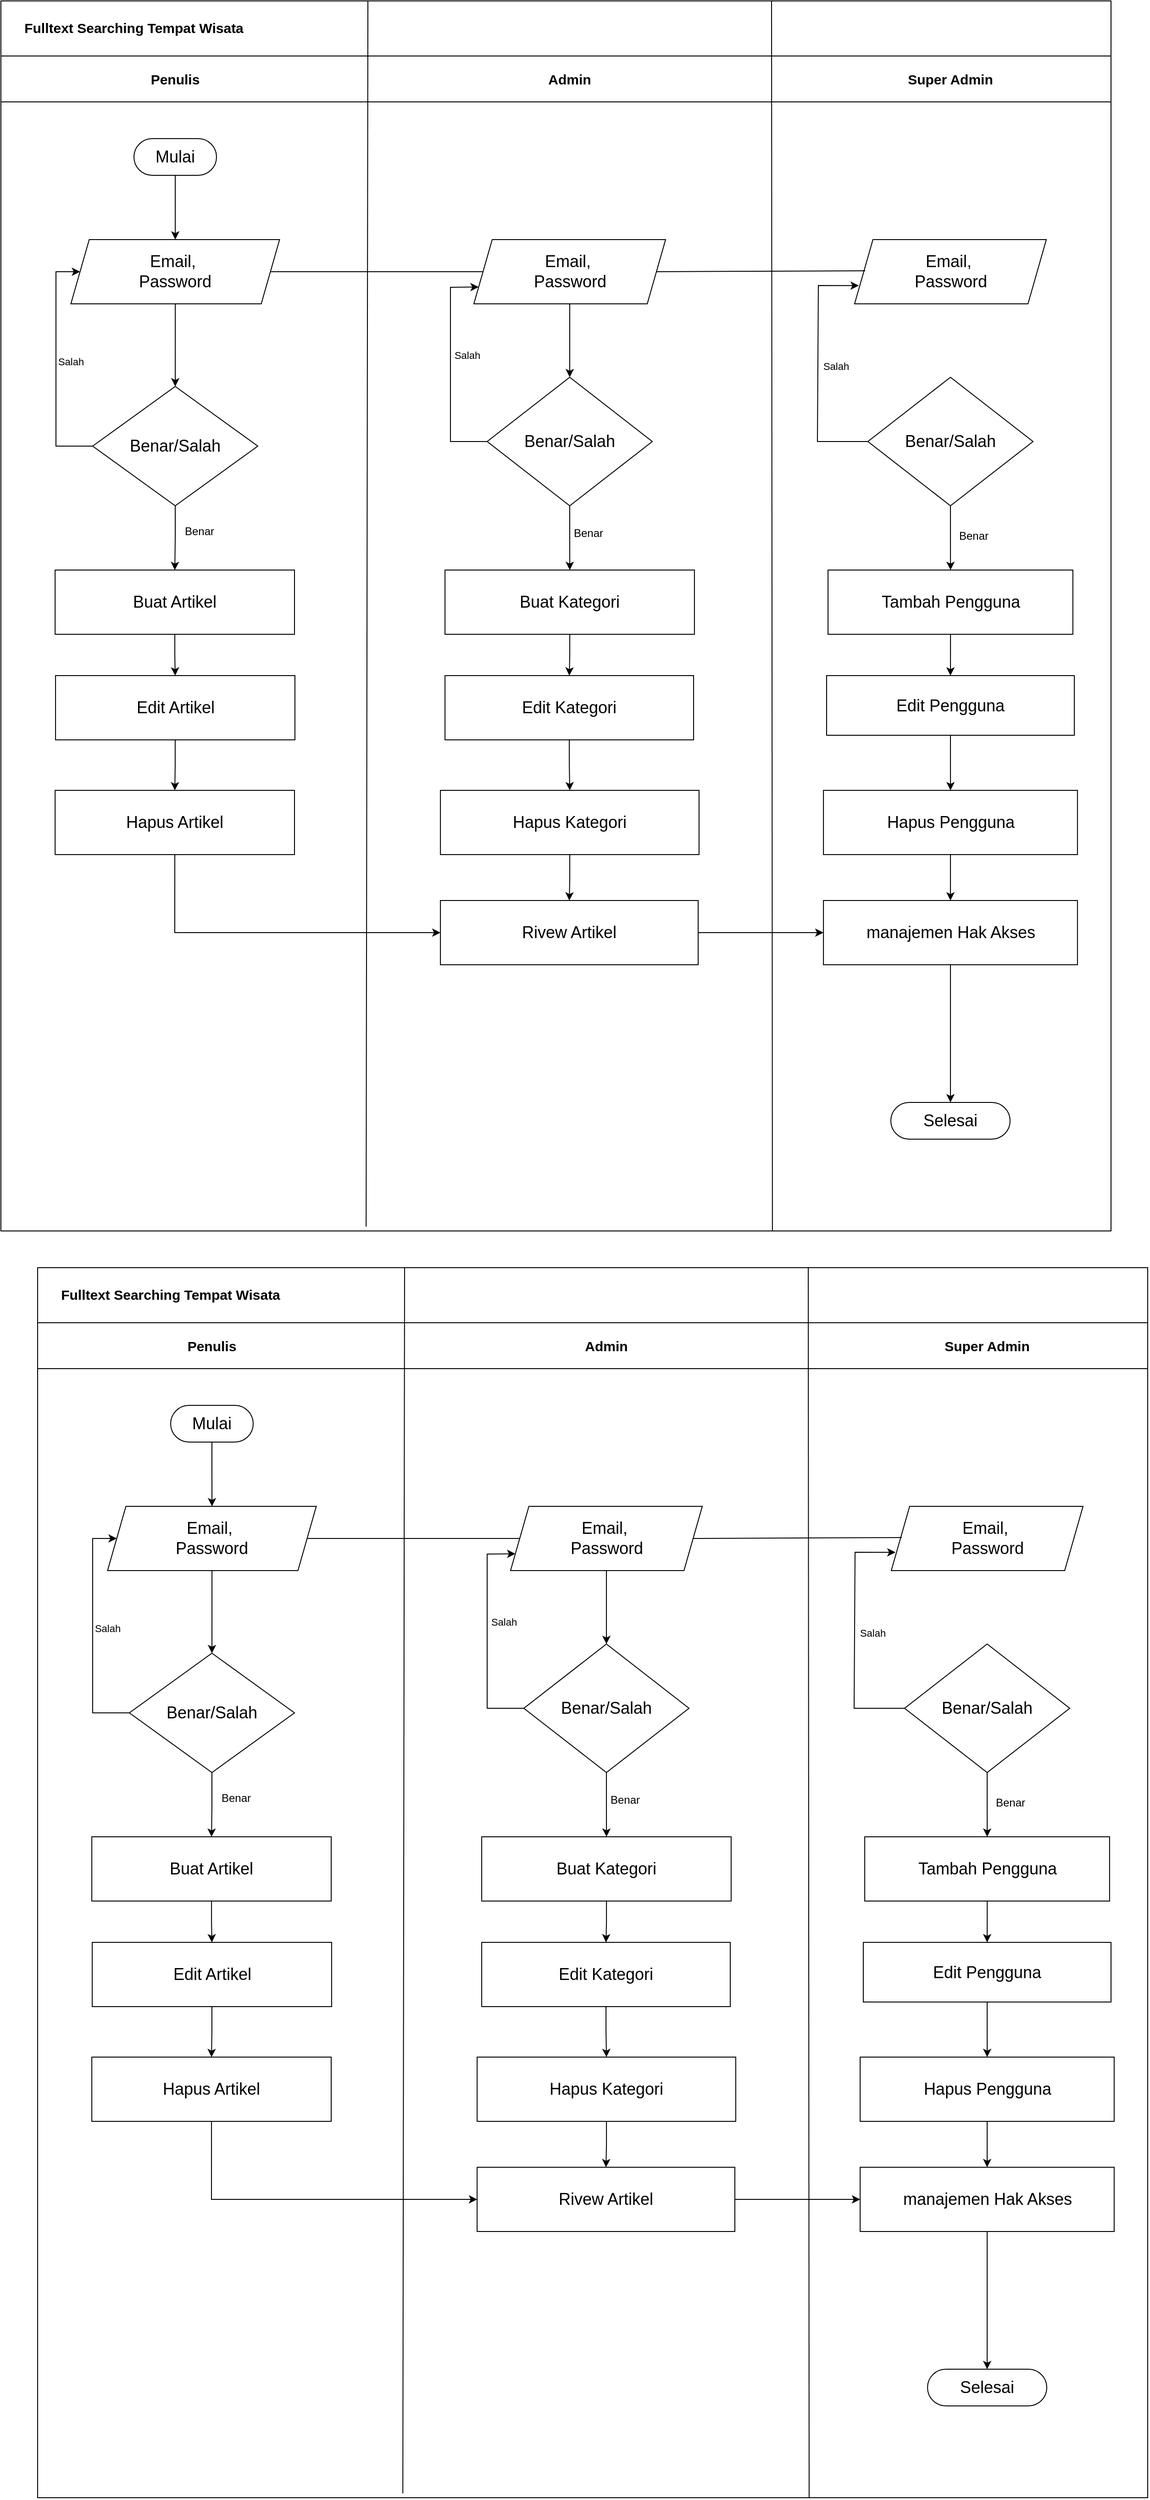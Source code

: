 <mxfile version="26.1.1">
  <diagram name="Flowchart Diagram" id="mwyaXEYquuUbOgNk0wsL">
    <mxGraphModel dx="2240" dy="852" grid="1" gridSize="10" guides="1" tooltips="1" connect="1" arrows="1" fold="1" page="1" pageScale="1" pageWidth="850" pageHeight="1100" math="0" shadow="0">
      <root>
        <mxCell id="0" />
        <mxCell id="1" parent="0" />
        <mxCell id="Nog5ul-_oG-0goLbyjOU-1" value="" style="rounded=0;whiteSpace=wrap;html=1;container=0;" vertex="1" parent="1">
          <mxGeometry x="210" y="140" width="1210" height="1340" as="geometry" />
        </mxCell>
        <mxCell id="Nog5ul-_oG-0goLbyjOU-2" value="" style="edgeStyle=orthogonalEdgeStyle;rounded=0;orthogonalLoop=1;jettySize=auto;html=1;" edge="1" parent="1" source="Nog5ul-_oG-0goLbyjOU-3" target="Nog5ul-_oG-0goLbyjOU-13">
          <mxGeometry relative="1" as="geometry" />
        </mxCell>
        <mxCell id="Nog5ul-_oG-0goLbyjOU-3" value="&lt;font style=&quot;font-size: 18px;&quot;&gt;Mulai&lt;/font&gt;" style="rounded=1;whiteSpace=wrap;html=1;arcSize=50;container=0;" vertex="1" parent="1">
          <mxGeometry x="355" y="290" width="90" height="40" as="geometry" />
        </mxCell>
        <mxCell id="Nog5ul-_oG-0goLbyjOU-4" value="" style="endArrow=none;html=1;rounded=0;entryX=0;entryY=0.25;entryDx=0;entryDy=0;" edge="1" parent="1">
          <mxGeometry width="50" height="50" relative="1" as="geometry">
            <mxPoint x="1420" y="200" as="sourcePoint" />
            <mxPoint x="210" y="200" as="targetPoint" />
          </mxGeometry>
        </mxCell>
        <mxCell id="Nog5ul-_oG-0goLbyjOU-5" value="" style="endArrow=none;html=1;rounded=0;entryX=0;entryY=0.25;entryDx=0;entryDy=0;" edge="1" parent="1">
          <mxGeometry width="50" height="50" relative="1" as="geometry">
            <mxPoint x="1420" y="250" as="sourcePoint" />
            <mxPoint x="210" y="250" as="targetPoint" />
          </mxGeometry>
        </mxCell>
        <mxCell id="Nog5ul-_oG-0goLbyjOU-6" value="&lt;span style=&quot;font-size: 15px;&quot;&gt;Admin&lt;/span&gt;" style="text;html=1;align=center;verticalAlign=middle;whiteSpace=wrap;rounded=0;fontStyle=1;container=0;" vertex="1" parent="1">
          <mxGeometry x="800" y="210" width="60" height="30" as="geometry" />
        </mxCell>
        <mxCell id="Nog5ul-_oG-0goLbyjOU-7" value="&lt;span style=&quot;font-size: 15px;&quot;&gt;Super Admin&lt;/span&gt;" style="text;html=1;align=center;verticalAlign=middle;whiteSpace=wrap;rounded=0;fontStyle=1;container=0;" vertex="1" parent="1">
          <mxGeometry x="1190" y="210" width="110" height="30" as="geometry" />
        </mxCell>
        <mxCell id="Nog5ul-_oG-0goLbyjOU-8" value="" style="endArrow=none;html=1;rounded=0;entryX=0.329;entryY=1.004;entryDx=0;entryDy=0;exitX=0.25;exitY=0;exitDx=0;exitDy=0;entryPerimeter=0;" edge="1" parent="1">
          <mxGeometry width="50" height="50" relative="1" as="geometry">
            <mxPoint x="610.0" y="140" as="sourcePoint" />
            <mxPoint x="608.09" y="1475.264" as="targetPoint" />
          </mxGeometry>
        </mxCell>
        <mxCell id="Nog5ul-_oG-0goLbyjOU-9" value="" style="endArrow=none;html=1;rounded=0;entryX=0.75;entryY=0;entryDx=0;entryDy=0;exitX=0.695;exitY=1;exitDx=0;exitDy=0;exitPerimeter=0;" edge="1" parent="1" source="Nog5ul-_oG-0goLbyjOU-1">
          <mxGeometry width="50" height="50" relative="1" as="geometry">
            <mxPoint x="1049.74" y="1470" as="sourcePoint" />
            <mxPoint x="1050" y="140" as="targetPoint" />
          </mxGeometry>
        </mxCell>
        <mxCell id="Nog5ul-_oG-0goLbyjOU-10" value="&lt;span style=&quot;font-size: 15px;&quot;&gt;Penulis&lt;/span&gt;" style="text;html=1;align=center;verticalAlign=middle;whiteSpace=wrap;rounded=0;fontStyle=1;container=0;" vertex="1" parent="1">
          <mxGeometry x="370" y="210" width="60" height="30" as="geometry" />
        </mxCell>
        <mxCell id="Nog5ul-_oG-0goLbyjOU-11" value="&lt;span style=&quot;font-size: 15px;&quot;&gt;Fulltext Searching Tempat Wisata&lt;/span&gt;" style="text;html=1;align=center;verticalAlign=middle;whiteSpace=wrap;rounded=0;fontStyle=1;container=0;" vertex="1" parent="1">
          <mxGeometry x="220" y="154" width="270" height="30" as="geometry" />
        </mxCell>
        <mxCell id="Nog5ul-_oG-0goLbyjOU-12" value="" style="edgeStyle=orthogonalEdgeStyle;rounded=0;orthogonalLoop=1;jettySize=auto;html=1;" edge="1" parent="1" source="Nog5ul-_oG-0goLbyjOU-13" target="Nog5ul-_oG-0goLbyjOU-18">
          <mxGeometry relative="1" as="geometry" />
        </mxCell>
        <mxCell id="Nog5ul-_oG-0goLbyjOU-13" value="&lt;font style=&quot;font-size: 18px;&quot;&gt;Email,&amp;nbsp;&lt;/font&gt;&lt;div&gt;&lt;font style=&quot;font-size: 18px;&quot;&gt;Password&lt;/font&gt;&lt;/div&gt;" style="shape=parallelogram;perimeter=parallelogramPerimeter;whiteSpace=wrap;html=1;fixedSize=1;" vertex="1" parent="1">
          <mxGeometry x="286.25" y="400" width="227.5" height="70" as="geometry" />
        </mxCell>
        <mxCell id="Nog5ul-_oG-0goLbyjOU-14" value="" style="edgeStyle=orthogonalEdgeStyle;rounded=0;orthogonalLoop=1;jettySize=auto;html=1;" edge="1" parent="1" source="Nog5ul-_oG-0goLbyjOU-15" target="Nog5ul-_oG-0goLbyjOU-20">
          <mxGeometry relative="1" as="geometry" />
        </mxCell>
        <mxCell id="Nog5ul-_oG-0goLbyjOU-15" value="&lt;font style=&quot;font-size: 18px;&quot;&gt;Email,&amp;nbsp;&lt;/font&gt;&lt;div&gt;&lt;font style=&quot;font-size: 18px;&quot;&gt;Password&lt;/font&gt;&lt;/div&gt;" style="shape=parallelogram;perimeter=parallelogramPerimeter;whiteSpace=wrap;html=1;fixedSize=1;" vertex="1" parent="1">
          <mxGeometry x="725.5" y="400" width="209" height="70" as="geometry" />
        </mxCell>
        <mxCell id="Nog5ul-_oG-0goLbyjOU-16" value="" style="endArrow=none;html=1;rounded=0;exitX=1;exitY=0.5;exitDx=0;exitDy=0;entryX=0;entryY=0.5;entryDx=0;entryDy=0;" edge="1" parent="1" source="Nog5ul-_oG-0goLbyjOU-13" target="Nog5ul-_oG-0goLbyjOU-15">
          <mxGeometry width="50" height="50" relative="1" as="geometry">
            <mxPoint x="750" y="580" as="sourcePoint" />
            <mxPoint x="800" y="530" as="targetPoint" />
            <Array as="points" />
          </mxGeometry>
        </mxCell>
        <mxCell id="Nog5ul-_oG-0goLbyjOU-17" value="" style="edgeStyle=orthogonalEdgeStyle;rounded=0;orthogonalLoop=1;jettySize=auto;html=1;" edge="1" parent="1" source="Nog5ul-_oG-0goLbyjOU-18" target="Nog5ul-_oG-0goLbyjOU-34">
          <mxGeometry relative="1" as="geometry" />
        </mxCell>
        <mxCell id="Nog5ul-_oG-0goLbyjOU-18" value="&lt;font style=&quot;font-size: 18px;&quot;&gt;Benar/Salah&lt;/font&gt;" style="rhombus;whiteSpace=wrap;html=1;" vertex="1" parent="1">
          <mxGeometry x="310" y="560" width="180" height="130" as="geometry" />
        </mxCell>
        <mxCell id="Nog5ul-_oG-0goLbyjOU-19" value="" style="edgeStyle=orthogonalEdgeStyle;rounded=0;orthogonalLoop=1;jettySize=auto;html=1;" edge="1" parent="1" source="Nog5ul-_oG-0goLbyjOU-20" target="Nog5ul-_oG-0goLbyjOU-36">
          <mxGeometry relative="1" as="geometry" />
        </mxCell>
        <mxCell id="Nog5ul-_oG-0goLbyjOU-20" value="&lt;span style=&quot;font-size: 18px;&quot;&gt;Benar/Salah&lt;/span&gt;" style="rhombus;whiteSpace=wrap;html=1;" vertex="1" parent="1">
          <mxGeometry x="740" y="550" width="180" height="140" as="geometry" />
        </mxCell>
        <mxCell id="Nog5ul-_oG-0goLbyjOU-21" value="" style="endArrow=classic;html=1;rounded=0;entryX=0;entryY=0.5;entryDx=0;entryDy=0;exitX=0;exitY=0.5;exitDx=0;exitDy=0;" edge="1" parent="1" source="Nog5ul-_oG-0goLbyjOU-18" target="Nog5ul-_oG-0goLbyjOU-13">
          <mxGeometry width="50" height="50" relative="1" as="geometry">
            <mxPoint x="750" y="740" as="sourcePoint" />
            <mxPoint x="800" y="690" as="targetPoint" />
            <Array as="points">
              <mxPoint x="270" y="625" />
              <mxPoint x="270" y="435" />
            </Array>
          </mxGeometry>
        </mxCell>
        <mxCell id="Nog5ul-_oG-0goLbyjOU-22" value="Salah" style="edgeLabel;html=1;align=center;verticalAlign=middle;resizable=0;points=[];" vertex="1" connectable="0" parent="Nog5ul-_oG-0goLbyjOU-21">
          <mxGeometry x="0.036" y="-4" relative="1" as="geometry">
            <mxPoint x="12" as="offset" />
          </mxGeometry>
        </mxCell>
        <mxCell id="Nog5ul-_oG-0goLbyjOU-23" value="" style="endArrow=classic;html=1;rounded=0;entryX=0;entryY=0.75;entryDx=0;entryDy=0;exitX=0;exitY=0.5;exitDx=0;exitDy=0;" edge="1" parent="1" source="Nog5ul-_oG-0goLbyjOU-20" target="Nog5ul-_oG-0goLbyjOU-15">
          <mxGeometry width="50" height="50" relative="1" as="geometry">
            <mxPoint x="740" y="620" as="sourcePoint" />
            <mxPoint x="726" y="430" as="targetPoint" />
            <Array as="points">
              <mxPoint x="700" y="620" />
              <mxPoint x="700" y="452" />
            </Array>
          </mxGeometry>
        </mxCell>
        <mxCell id="Nog5ul-_oG-0goLbyjOU-24" value="Salah" style="edgeLabel;html=1;align=center;verticalAlign=middle;resizable=0;points=[];" vertex="1" connectable="0" parent="1">
          <mxGeometry x="727" y="529.999" as="geometry">
            <mxPoint x="-9" y="-4" as="offset" />
          </mxGeometry>
        </mxCell>
        <mxCell id="Nog5ul-_oG-0goLbyjOU-25" value="&lt;font style=&quot;font-size: 18px;&quot;&gt;Selesai&lt;/font&gt;" style="rounded=1;whiteSpace=wrap;html=1;arcSize=50;container=0;" vertex="1" parent="1">
          <mxGeometry x="1180" y="1340" width="130" height="40" as="geometry" />
        </mxCell>
        <mxCell id="Nog5ul-_oG-0goLbyjOU-26" value="&lt;font style=&quot;font-size: 18px;&quot;&gt;Email,&amp;nbsp;&lt;/font&gt;&lt;div&gt;&lt;font style=&quot;font-size: 18px;&quot;&gt;Password&lt;/font&gt;&lt;/div&gt;" style="shape=parallelogram;perimeter=parallelogramPerimeter;whiteSpace=wrap;html=1;fixedSize=1;" vertex="1" parent="1">
          <mxGeometry x="1140.5" y="400" width="209" height="70" as="geometry" />
        </mxCell>
        <mxCell id="Nog5ul-_oG-0goLbyjOU-27" value="" style="endArrow=none;html=1;rounded=0;entryX=0;entryY=0.5;entryDx=0;entryDy=0;exitX=1;exitY=0.5;exitDx=0;exitDy=0;" edge="1" parent="1" source="Nog5ul-_oG-0goLbyjOU-15">
          <mxGeometry width="50" height="50" relative="1" as="geometry">
            <mxPoint x="920" y="434" as="sourcePoint" />
            <mxPoint x="1152" y="434" as="targetPoint" />
            <Array as="points" />
          </mxGeometry>
        </mxCell>
        <mxCell id="Nog5ul-_oG-0goLbyjOU-28" value="" style="edgeStyle=orthogonalEdgeStyle;rounded=0;orthogonalLoop=1;jettySize=auto;html=1;" edge="1" parent="1" source="Nog5ul-_oG-0goLbyjOU-30" target="Nog5ul-_oG-0goLbyjOU-48">
          <mxGeometry relative="1" as="geometry" />
        </mxCell>
        <mxCell id="Nog5ul-_oG-0goLbyjOU-29" value="&lt;font style=&quot;font-size: 12px;&quot;&gt;Benar&lt;/font&gt;" style="edgeLabel;html=1;align=center;verticalAlign=middle;resizable=0;points=[];" vertex="1" connectable="0" parent="Nog5ul-_oG-0goLbyjOU-28">
          <mxGeometry x="-0.269" relative="1" as="geometry">
            <mxPoint x="25" y="7" as="offset" />
          </mxGeometry>
        </mxCell>
        <mxCell id="Nog5ul-_oG-0goLbyjOU-30" value="&lt;span style=&quot;font-size: 18px;&quot;&gt;Benar/Salah&lt;/span&gt;" style="rhombus;whiteSpace=wrap;html=1;" vertex="1" parent="1">
          <mxGeometry x="1155" y="550" width="180" height="140" as="geometry" />
        </mxCell>
        <mxCell id="Nog5ul-_oG-0goLbyjOU-31" value="" style="endArrow=classic;html=1;rounded=0;entryX=0.022;entryY=0.859;entryDx=0;entryDy=0;exitX=0;exitY=0.5;exitDx=0;exitDy=0;entryPerimeter=0;" edge="1" parent="1" source="Nog5ul-_oG-0goLbyjOU-30">
          <mxGeometry width="50" height="50" relative="1" as="geometry">
            <mxPoint x="1140.5" y="615" as="sourcePoint" />
            <mxPoint x="1145.098" y="450.13" as="targetPoint" />
            <Array as="points">
              <mxPoint x="1100" y="620" />
              <mxPoint x="1101" y="450" />
            </Array>
          </mxGeometry>
        </mxCell>
        <mxCell id="Nog5ul-_oG-0goLbyjOU-32" value="Salah" style="edgeLabel;html=1;align=center;verticalAlign=middle;resizable=0;points=[];" vertex="1" connectable="0" parent="1">
          <mxGeometry x="740" y="539.999" as="geometry">
            <mxPoint x="380" y="-2" as="offset" />
          </mxGeometry>
        </mxCell>
        <mxCell id="Nog5ul-_oG-0goLbyjOU-33" value="" style="edgeStyle=orthogonalEdgeStyle;rounded=0;orthogonalLoop=1;jettySize=auto;html=1;" edge="1" parent="1" source="Nog5ul-_oG-0goLbyjOU-34" target="Nog5ul-_oG-0goLbyjOU-38">
          <mxGeometry relative="1" as="geometry" />
        </mxCell>
        <mxCell id="Nog5ul-_oG-0goLbyjOU-34" value="&lt;font style=&quot;font-size: 18px;&quot;&gt;Buat Artikel&lt;/font&gt;" style="rounded=0;whiteSpace=wrap;html=1;" vertex="1" parent="1">
          <mxGeometry x="269.07" y="760" width="260.93" height="70" as="geometry" />
        </mxCell>
        <mxCell id="Nog5ul-_oG-0goLbyjOU-35" value="" style="edgeStyle=orthogonalEdgeStyle;rounded=0;orthogonalLoop=1;jettySize=auto;html=1;" edge="1" parent="1" source="Nog5ul-_oG-0goLbyjOU-36" target="Nog5ul-_oG-0goLbyjOU-42">
          <mxGeometry relative="1" as="geometry" />
        </mxCell>
        <mxCell id="Nog5ul-_oG-0goLbyjOU-36" value="&lt;font style=&quot;font-size: 18px;&quot;&gt;Buat Kategori&lt;/font&gt;" style="rounded=0;whiteSpace=wrap;html=1;" vertex="1" parent="1">
          <mxGeometry x="694.06" y="760" width="271.88" height="70" as="geometry" />
        </mxCell>
        <mxCell id="Nog5ul-_oG-0goLbyjOU-37" value="" style="edgeStyle=orthogonalEdgeStyle;rounded=0;orthogonalLoop=1;jettySize=auto;html=1;" edge="1" parent="1" source="Nog5ul-_oG-0goLbyjOU-38" target="Nog5ul-_oG-0goLbyjOU-40">
          <mxGeometry relative="1" as="geometry" />
        </mxCell>
        <mxCell id="Nog5ul-_oG-0goLbyjOU-38" value="&lt;font style=&quot;font-size: 18px;&quot;&gt;Edit Artikel&lt;/font&gt;" style="rounded=0;whiteSpace=wrap;html=1;" vertex="1" parent="1">
          <mxGeometry x="269.54" y="875" width="260.93" height="70" as="geometry" />
        </mxCell>
        <mxCell id="Nog5ul-_oG-0goLbyjOU-39" style="edgeStyle=orthogonalEdgeStyle;rounded=0;orthogonalLoop=1;jettySize=auto;html=1;exitX=0.5;exitY=1;exitDx=0;exitDy=0;entryX=0;entryY=0.5;entryDx=0;entryDy=0;" edge="1" parent="1" source="Nog5ul-_oG-0goLbyjOU-40" target="Nog5ul-_oG-0goLbyjOU-46">
          <mxGeometry relative="1" as="geometry" />
        </mxCell>
        <mxCell id="Nog5ul-_oG-0goLbyjOU-40" value="&lt;font style=&quot;font-size: 18px;&quot;&gt;Hapus Artikel&lt;/font&gt;" style="rounded=0;whiteSpace=wrap;html=1;" vertex="1" parent="1">
          <mxGeometry x="269.07" y="1000" width="260.93" height="70" as="geometry" />
        </mxCell>
        <mxCell id="Nog5ul-_oG-0goLbyjOU-41" value="" style="edgeStyle=orthogonalEdgeStyle;rounded=0;orthogonalLoop=1;jettySize=auto;html=1;" edge="1" parent="1" source="Nog5ul-_oG-0goLbyjOU-42" target="Nog5ul-_oG-0goLbyjOU-44">
          <mxGeometry relative="1" as="geometry" />
        </mxCell>
        <mxCell id="Nog5ul-_oG-0goLbyjOU-42" value="&lt;font style=&quot;font-size: 18px;&quot;&gt;Edit Kategori&lt;/font&gt;" style="rounded=0;whiteSpace=wrap;html=1;" vertex="1" parent="1">
          <mxGeometry x="694.06" y="875" width="270.93" height="70" as="geometry" />
        </mxCell>
        <mxCell id="Nog5ul-_oG-0goLbyjOU-43" value="" style="edgeStyle=orthogonalEdgeStyle;rounded=0;orthogonalLoop=1;jettySize=auto;html=1;" edge="1" parent="1" source="Nog5ul-_oG-0goLbyjOU-44" target="Nog5ul-_oG-0goLbyjOU-46">
          <mxGeometry relative="1" as="geometry" />
        </mxCell>
        <mxCell id="Nog5ul-_oG-0goLbyjOU-44" value="&lt;font style=&quot;font-size: 18px;&quot;&gt;Hapus Kategori&lt;/font&gt;" style="rounded=0;whiteSpace=wrap;html=1;" vertex="1" parent="1">
          <mxGeometry x="689.07" y="1000" width="281.88" height="70" as="geometry" />
        </mxCell>
        <mxCell id="Nog5ul-_oG-0goLbyjOU-45" style="edgeStyle=orthogonalEdgeStyle;rounded=0;orthogonalLoop=1;jettySize=auto;html=1;exitX=1;exitY=0.5;exitDx=0;exitDy=0;entryX=0;entryY=0.5;entryDx=0;entryDy=0;" edge="1" parent="1" source="Nog5ul-_oG-0goLbyjOU-46" target="Nog5ul-_oG-0goLbyjOU-55">
          <mxGeometry relative="1" as="geometry" />
        </mxCell>
        <mxCell id="Nog5ul-_oG-0goLbyjOU-46" value="&lt;font style=&quot;font-size: 18px;&quot;&gt;Rivew Artikel&lt;/font&gt;" style="rounded=0;whiteSpace=wrap;html=1;" vertex="1" parent="1">
          <mxGeometry x="689.06" y="1120" width="280.93" height="70" as="geometry" />
        </mxCell>
        <mxCell id="Nog5ul-_oG-0goLbyjOU-47" value="" style="edgeStyle=orthogonalEdgeStyle;rounded=0;orthogonalLoop=1;jettySize=auto;html=1;" edge="1" parent="1" source="Nog5ul-_oG-0goLbyjOU-48" target="Nog5ul-_oG-0goLbyjOU-50">
          <mxGeometry relative="1" as="geometry" />
        </mxCell>
        <mxCell id="Nog5ul-_oG-0goLbyjOU-48" value="&lt;font style=&quot;font-size: 18px;&quot;&gt;Tambah Pengguna&lt;/font&gt;" style="rounded=0;whiteSpace=wrap;html=1;" vertex="1" parent="1">
          <mxGeometry x="1111.56" y="760" width="266.88" height="70" as="geometry" />
        </mxCell>
        <mxCell id="Nog5ul-_oG-0goLbyjOU-49" value="" style="edgeStyle=orthogonalEdgeStyle;rounded=0;orthogonalLoop=1;jettySize=auto;html=1;" edge="1" parent="1" source="Nog5ul-_oG-0goLbyjOU-50" target="Nog5ul-_oG-0goLbyjOU-52">
          <mxGeometry relative="1" as="geometry" />
        </mxCell>
        <mxCell id="Nog5ul-_oG-0goLbyjOU-50" value="&lt;font style=&quot;font-size: 18px;&quot;&gt;Edit Pengguna&lt;/font&gt;" style="rounded=0;whiteSpace=wrap;html=1;" vertex="1" parent="1">
          <mxGeometry x="1110" y="875" width="270" height="65" as="geometry" />
        </mxCell>
        <mxCell id="Nog5ul-_oG-0goLbyjOU-51" value="" style="edgeStyle=orthogonalEdgeStyle;rounded=0;orthogonalLoop=1;jettySize=auto;html=1;" edge="1" parent="1" source="Nog5ul-_oG-0goLbyjOU-52" target="Nog5ul-_oG-0goLbyjOU-55">
          <mxGeometry relative="1" as="geometry" />
        </mxCell>
        <mxCell id="Nog5ul-_oG-0goLbyjOU-52" value="&lt;font style=&quot;font-size: 18px;&quot;&gt;Hapus Pengguna&lt;/font&gt;" style="rounded=0;whiteSpace=wrap;html=1;" vertex="1" parent="1">
          <mxGeometry x="1106.56" y="1000" width="276.88" height="70" as="geometry" />
        </mxCell>
        <mxCell id="Nog5ul-_oG-0goLbyjOU-53" style="edgeStyle=orthogonalEdgeStyle;rounded=0;orthogonalLoop=1;jettySize=auto;html=1;exitX=0.5;exitY=1;exitDx=0;exitDy=0;" edge="1" parent="1">
          <mxGeometry relative="1" as="geometry">
            <mxPoint x="815" y="1470" as="sourcePoint" />
            <mxPoint x="815" y="1470" as="targetPoint" />
          </mxGeometry>
        </mxCell>
        <mxCell id="Nog5ul-_oG-0goLbyjOU-54" style="edgeStyle=orthogonalEdgeStyle;rounded=0;orthogonalLoop=1;jettySize=auto;html=1;exitX=0.5;exitY=1;exitDx=0;exitDy=0;entryX=0.5;entryY=0;entryDx=0;entryDy=0;" edge="1" parent="1" source="Nog5ul-_oG-0goLbyjOU-55" target="Nog5ul-_oG-0goLbyjOU-25">
          <mxGeometry relative="1" as="geometry" />
        </mxCell>
        <mxCell id="Nog5ul-_oG-0goLbyjOU-55" value="&lt;font style=&quot;font-size: 18px;&quot;&gt;manajemen Hak Akses&lt;/font&gt;" style="rounded=0;whiteSpace=wrap;html=1;" vertex="1" parent="1">
          <mxGeometry x="1106.56" y="1120" width="276.88" height="70" as="geometry" />
        </mxCell>
        <mxCell id="Nog5ul-_oG-0goLbyjOU-56" value="&lt;font style=&quot;font-size: 12px;&quot;&gt;Benar&lt;/font&gt;" style="edgeLabel;html=1;align=center;verticalAlign=middle;resizable=0;points=[];" vertex="1" connectable="0" parent="1">
          <mxGeometry x="850" y="720.0" as="geometry" />
        </mxCell>
        <mxCell id="Nog5ul-_oG-0goLbyjOU-57" value="&lt;font style=&quot;font-size: 12px;&quot;&gt;Benar&lt;/font&gt;" style="edgeLabel;html=1;align=center;verticalAlign=middle;resizable=0;points=[];" vertex="1" connectable="0" parent="1">
          <mxGeometry x="1300" y="740.0" as="geometry">
            <mxPoint x="-874" y="-22" as="offset" />
          </mxGeometry>
        </mxCell>
        <mxCell id="Nog5ul-_oG-0goLbyjOU-58" value="" style="rounded=0;whiteSpace=wrap;html=1;container=0;" vertex="1" parent="1">
          <mxGeometry x="250" y="1520" width="1210" height="1340" as="geometry" />
        </mxCell>
        <mxCell id="Nog5ul-_oG-0goLbyjOU-59" value="" style="edgeStyle=orthogonalEdgeStyle;rounded=0;orthogonalLoop=1;jettySize=auto;html=1;" edge="1" parent="1" source="Nog5ul-_oG-0goLbyjOU-60" target="Nog5ul-_oG-0goLbyjOU-70">
          <mxGeometry relative="1" as="geometry" />
        </mxCell>
        <mxCell id="Nog5ul-_oG-0goLbyjOU-60" value="&lt;font style=&quot;font-size: 18px;&quot;&gt;Mulai&lt;/font&gt;" style="rounded=1;whiteSpace=wrap;html=1;arcSize=50;container=0;" vertex="1" parent="1">
          <mxGeometry x="395" y="1670" width="90" height="40" as="geometry" />
        </mxCell>
        <mxCell id="Nog5ul-_oG-0goLbyjOU-61" value="" style="endArrow=none;html=1;rounded=0;entryX=0;entryY=0.25;entryDx=0;entryDy=0;" edge="1" parent="1">
          <mxGeometry width="50" height="50" relative="1" as="geometry">
            <mxPoint x="1460" y="1580" as="sourcePoint" />
            <mxPoint x="250" y="1580" as="targetPoint" />
          </mxGeometry>
        </mxCell>
        <mxCell id="Nog5ul-_oG-0goLbyjOU-62" value="" style="endArrow=none;html=1;rounded=0;entryX=0;entryY=0.25;entryDx=0;entryDy=0;" edge="1" parent="1">
          <mxGeometry width="50" height="50" relative="1" as="geometry">
            <mxPoint x="1460" y="1630" as="sourcePoint" />
            <mxPoint x="250" y="1630" as="targetPoint" />
          </mxGeometry>
        </mxCell>
        <mxCell id="Nog5ul-_oG-0goLbyjOU-63" value="&lt;span style=&quot;font-size: 15px;&quot;&gt;Admin&lt;/span&gt;" style="text;html=1;align=center;verticalAlign=middle;whiteSpace=wrap;rounded=0;fontStyle=1;container=0;" vertex="1" parent="1">
          <mxGeometry x="840" y="1590" width="60" height="30" as="geometry" />
        </mxCell>
        <mxCell id="Nog5ul-_oG-0goLbyjOU-64" value="&lt;span style=&quot;font-size: 15px;&quot;&gt;Super Admin&lt;/span&gt;" style="text;html=1;align=center;verticalAlign=middle;whiteSpace=wrap;rounded=0;fontStyle=1;container=0;" vertex="1" parent="1">
          <mxGeometry x="1230" y="1590" width="110" height="30" as="geometry" />
        </mxCell>
        <mxCell id="Nog5ul-_oG-0goLbyjOU-65" value="" style="endArrow=none;html=1;rounded=0;entryX=0.329;entryY=1.004;entryDx=0;entryDy=0;exitX=0.25;exitY=0;exitDx=0;exitDy=0;entryPerimeter=0;" edge="1" parent="1">
          <mxGeometry width="50" height="50" relative="1" as="geometry">
            <mxPoint x="650.0" y="1520" as="sourcePoint" />
            <mxPoint x="648.09" y="2855.264" as="targetPoint" />
          </mxGeometry>
        </mxCell>
        <mxCell id="Nog5ul-_oG-0goLbyjOU-66" value="" style="endArrow=none;html=1;rounded=0;entryX=0.75;entryY=0;entryDx=0;entryDy=0;exitX=0.695;exitY=1;exitDx=0;exitDy=0;exitPerimeter=0;" edge="1" parent="1" source="Nog5ul-_oG-0goLbyjOU-58">
          <mxGeometry width="50" height="50" relative="1" as="geometry">
            <mxPoint x="1089.74" y="2850" as="sourcePoint" />
            <mxPoint x="1090" y="1520" as="targetPoint" />
          </mxGeometry>
        </mxCell>
        <mxCell id="Nog5ul-_oG-0goLbyjOU-67" value="&lt;span style=&quot;font-size: 15px;&quot;&gt;Penulis&lt;/span&gt;" style="text;html=1;align=center;verticalAlign=middle;whiteSpace=wrap;rounded=0;fontStyle=1;container=0;" vertex="1" parent="1">
          <mxGeometry x="410" y="1590" width="60" height="30" as="geometry" />
        </mxCell>
        <mxCell id="Nog5ul-_oG-0goLbyjOU-68" value="&lt;span style=&quot;font-size: 15px;&quot;&gt;Fulltext Searching Tempat Wisata&lt;/span&gt;" style="text;html=1;align=center;verticalAlign=middle;whiteSpace=wrap;rounded=0;fontStyle=1;container=0;" vertex="1" parent="1">
          <mxGeometry x="260" y="1534" width="270" height="30" as="geometry" />
        </mxCell>
        <mxCell id="Nog5ul-_oG-0goLbyjOU-69" value="" style="edgeStyle=orthogonalEdgeStyle;rounded=0;orthogonalLoop=1;jettySize=auto;html=1;" edge="1" parent="1" source="Nog5ul-_oG-0goLbyjOU-70" target="Nog5ul-_oG-0goLbyjOU-75">
          <mxGeometry relative="1" as="geometry" />
        </mxCell>
        <mxCell id="Nog5ul-_oG-0goLbyjOU-70" value="&lt;font style=&quot;font-size: 18px;&quot;&gt;Email,&amp;nbsp;&lt;/font&gt;&lt;div&gt;&lt;font style=&quot;font-size: 18px;&quot;&gt;Password&lt;/font&gt;&lt;/div&gt;" style="shape=parallelogram;perimeter=parallelogramPerimeter;whiteSpace=wrap;html=1;fixedSize=1;" vertex="1" parent="1">
          <mxGeometry x="326.25" y="1780" width="227.5" height="70" as="geometry" />
        </mxCell>
        <mxCell id="Nog5ul-_oG-0goLbyjOU-71" value="" style="edgeStyle=orthogonalEdgeStyle;rounded=0;orthogonalLoop=1;jettySize=auto;html=1;" edge="1" parent="1" source="Nog5ul-_oG-0goLbyjOU-72" target="Nog5ul-_oG-0goLbyjOU-77">
          <mxGeometry relative="1" as="geometry" />
        </mxCell>
        <mxCell id="Nog5ul-_oG-0goLbyjOU-72" value="&lt;font style=&quot;font-size: 18px;&quot;&gt;Email,&amp;nbsp;&lt;/font&gt;&lt;div&gt;&lt;font style=&quot;font-size: 18px;&quot;&gt;Password&lt;/font&gt;&lt;/div&gt;" style="shape=parallelogram;perimeter=parallelogramPerimeter;whiteSpace=wrap;html=1;fixedSize=1;" vertex="1" parent="1">
          <mxGeometry x="765.5" y="1780" width="209" height="70" as="geometry" />
        </mxCell>
        <mxCell id="Nog5ul-_oG-0goLbyjOU-73" value="" style="endArrow=none;html=1;rounded=0;exitX=1;exitY=0.5;exitDx=0;exitDy=0;entryX=0;entryY=0.5;entryDx=0;entryDy=0;" edge="1" parent="1" source="Nog5ul-_oG-0goLbyjOU-70" target="Nog5ul-_oG-0goLbyjOU-72">
          <mxGeometry width="50" height="50" relative="1" as="geometry">
            <mxPoint x="790" y="1960" as="sourcePoint" />
            <mxPoint x="840" y="1910" as="targetPoint" />
            <Array as="points" />
          </mxGeometry>
        </mxCell>
        <mxCell id="Nog5ul-_oG-0goLbyjOU-74" value="" style="edgeStyle=orthogonalEdgeStyle;rounded=0;orthogonalLoop=1;jettySize=auto;html=1;" edge="1" parent="1" source="Nog5ul-_oG-0goLbyjOU-75" target="Nog5ul-_oG-0goLbyjOU-91">
          <mxGeometry relative="1" as="geometry" />
        </mxCell>
        <mxCell id="Nog5ul-_oG-0goLbyjOU-75" value="&lt;font style=&quot;font-size: 18px;&quot;&gt;Benar/Salah&lt;/font&gt;" style="rhombus;whiteSpace=wrap;html=1;" vertex="1" parent="1">
          <mxGeometry x="350" y="1940" width="180" height="130" as="geometry" />
        </mxCell>
        <mxCell id="Nog5ul-_oG-0goLbyjOU-76" value="" style="edgeStyle=orthogonalEdgeStyle;rounded=0;orthogonalLoop=1;jettySize=auto;html=1;" edge="1" parent="1" source="Nog5ul-_oG-0goLbyjOU-77" target="Nog5ul-_oG-0goLbyjOU-93">
          <mxGeometry relative="1" as="geometry" />
        </mxCell>
        <mxCell id="Nog5ul-_oG-0goLbyjOU-77" value="&lt;span style=&quot;font-size: 18px;&quot;&gt;Benar/Salah&lt;/span&gt;" style="rhombus;whiteSpace=wrap;html=1;" vertex="1" parent="1">
          <mxGeometry x="780" y="1930" width="180" height="140" as="geometry" />
        </mxCell>
        <mxCell id="Nog5ul-_oG-0goLbyjOU-78" value="" style="endArrow=classic;html=1;rounded=0;entryX=0;entryY=0.5;entryDx=0;entryDy=0;exitX=0;exitY=0.5;exitDx=0;exitDy=0;" edge="1" parent="1" source="Nog5ul-_oG-0goLbyjOU-75" target="Nog5ul-_oG-0goLbyjOU-70">
          <mxGeometry width="50" height="50" relative="1" as="geometry">
            <mxPoint x="790" y="2120" as="sourcePoint" />
            <mxPoint x="840" y="2070" as="targetPoint" />
            <Array as="points">
              <mxPoint x="310" y="2005" />
              <mxPoint x="310" y="1815" />
            </Array>
          </mxGeometry>
        </mxCell>
        <mxCell id="Nog5ul-_oG-0goLbyjOU-79" value="Salah" style="edgeLabel;html=1;align=center;verticalAlign=middle;resizable=0;points=[];" vertex="1" connectable="0" parent="Nog5ul-_oG-0goLbyjOU-78">
          <mxGeometry x="0.036" y="-4" relative="1" as="geometry">
            <mxPoint x="12" as="offset" />
          </mxGeometry>
        </mxCell>
        <mxCell id="Nog5ul-_oG-0goLbyjOU-80" value="" style="endArrow=classic;html=1;rounded=0;entryX=0;entryY=0.75;entryDx=0;entryDy=0;exitX=0;exitY=0.5;exitDx=0;exitDy=0;" edge="1" parent="1" source="Nog5ul-_oG-0goLbyjOU-77" target="Nog5ul-_oG-0goLbyjOU-72">
          <mxGeometry width="50" height="50" relative="1" as="geometry">
            <mxPoint x="780" y="2000" as="sourcePoint" />
            <mxPoint x="766" y="1810" as="targetPoint" />
            <Array as="points">
              <mxPoint x="740" y="2000" />
              <mxPoint x="740" y="1832" />
            </Array>
          </mxGeometry>
        </mxCell>
        <mxCell id="Nog5ul-_oG-0goLbyjOU-81" value="Salah" style="edgeLabel;html=1;align=center;verticalAlign=middle;resizable=0;points=[];" vertex="1" connectable="0" parent="1">
          <mxGeometry x="767" y="1909.999" as="geometry">
            <mxPoint x="-9" y="-4" as="offset" />
          </mxGeometry>
        </mxCell>
        <mxCell id="Nog5ul-_oG-0goLbyjOU-82" value="&lt;font style=&quot;font-size: 18px;&quot;&gt;Selesai&lt;/font&gt;" style="rounded=1;whiteSpace=wrap;html=1;arcSize=50;container=0;" vertex="1" parent="1">
          <mxGeometry x="1220" y="2720" width="130" height="40" as="geometry" />
        </mxCell>
        <mxCell id="Nog5ul-_oG-0goLbyjOU-83" value="&lt;font style=&quot;font-size: 18px;&quot;&gt;Email,&amp;nbsp;&lt;/font&gt;&lt;div&gt;&lt;font style=&quot;font-size: 18px;&quot;&gt;Password&lt;/font&gt;&lt;/div&gt;" style="shape=parallelogram;perimeter=parallelogramPerimeter;whiteSpace=wrap;html=1;fixedSize=1;" vertex="1" parent="1">
          <mxGeometry x="1180.5" y="1780" width="209" height="70" as="geometry" />
        </mxCell>
        <mxCell id="Nog5ul-_oG-0goLbyjOU-84" value="" style="endArrow=none;html=1;rounded=0;entryX=0;entryY=0.5;entryDx=0;entryDy=0;exitX=1;exitY=0.5;exitDx=0;exitDy=0;" edge="1" parent="1" source="Nog5ul-_oG-0goLbyjOU-72">
          <mxGeometry width="50" height="50" relative="1" as="geometry">
            <mxPoint x="960" y="1814" as="sourcePoint" />
            <mxPoint x="1192" y="1814" as="targetPoint" />
            <Array as="points" />
          </mxGeometry>
        </mxCell>
        <mxCell id="Nog5ul-_oG-0goLbyjOU-85" value="" style="edgeStyle=orthogonalEdgeStyle;rounded=0;orthogonalLoop=1;jettySize=auto;html=1;" edge="1" parent="1" source="Nog5ul-_oG-0goLbyjOU-87" target="Nog5ul-_oG-0goLbyjOU-105">
          <mxGeometry relative="1" as="geometry" />
        </mxCell>
        <mxCell id="Nog5ul-_oG-0goLbyjOU-86" value="&lt;font style=&quot;font-size: 12px;&quot;&gt;Benar&lt;/font&gt;" style="edgeLabel;html=1;align=center;verticalAlign=middle;resizable=0;points=[];" vertex="1" connectable="0" parent="Nog5ul-_oG-0goLbyjOU-85">
          <mxGeometry x="-0.269" relative="1" as="geometry">
            <mxPoint x="25" y="7" as="offset" />
          </mxGeometry>
        </mxCell>
        <mxCell id="Nog5ul-_oG-0goLbyjOU-87" value="&lt;span style=&quot;font-size: 18px;&quot;&gt;Benar/Salah&lt;/span&gt;" style="rhombus;whiteSpace=wrap;html=1;" vertex="1" parent="1">
          <mxGeometry x="1195" y="1930" width="180" height="140" as="geometry" />
        </mxCell>
        <mxCell id="Nog5ul-_oG-0goLbyjOU-88" value="" style="endArrow=classic;html=1;rounded=0;entryX=0.022;entryY=0.859;entryDx=0;entryDy=0;exitX=0;exitY=0.5;exitDx=0;exitDy=0;entryPerimeter=0;" edge="1" parent="1" source="Nog5ul-_oG-0goLbyjOU-87">
          <mxGeometry width="50" height="50" relative="1" as="geometry">
            <mxPoint x="1180.5" y="1995" as="sourcePoint" />
            <mxPoint x="1185.098" y="1830.13" as="targetPoint" />
            <Array as="points">
              <mxPoint x="1140" y="2000" />
              <mxPoint x="1141" y="1830" />
            </Array>
          </mxGeometry>
        </mxCell>
        <mxCell id="Nog5ul-_oG-0goLbyjOU-89" value="Salah" style="edgeLabel;html=1;align=center;verticalAlign=middle;resizable=0;points=[];" vertex="1" connectable="0" parent="1">
          <mxGeometry x="780" y="1919.999" as="geometry">
            <mxPoint x="380" y="-2" as="offset" />
          </mxGeometry>
        </mxCell>
        <mxCell id="Nog5ul-_oG-0goLbyjOU-90" value="" style="edgeStyle=orthogonalEdgeStyle;rounded=0;orthogonalLoop=1;jettySize=auto;html=1;" edge="1" parent="1" source="Nog5ul-_oG-0goLbyjOU-91" target="Nog5ul-_oG-0goLbyjOU-95">
          <mxGeometry relative="1" as="geometry" />
        </mxCell>
        <mxCell id="Nog5ul-_oG-0goLbyjOU-91" value="&lt;font style=&quot;font-size: 18px;&quot;&gt;Buat Artikel&lt;/font&gt;" style="rounded=0;whiteSpace=wrap;html=1;" vertex="1" parent="1">
          <mxGeometry x="309.07" y="2140" width="260.93" height="70" as="geometry" />
        </mxCell>
        <mxCell id="Nog5ul-_oG-0goLbyjOU-92" value="" style="edgeStyle=orthogonalEdgeStyle;rounded=0;orthogonalLoop=1;jettySize=auto;html=1;" edge="1" parent="1" source="Nog5ul-_oG-0goLbyjOU-93" target="Nog5ul-_oG-0goLbyjOU-99">
          <mxGeometry relative="1" as="geometry" />
        </mxCell>
        <mxCell id="Nog5ul-_oG-0goLbyjOU-93" value="&lt;font style=&quot;font-size: 18px;&quot;&gt;Buat Kategori&lt;/font&gt;" style="rounded=0;whiteSpace=wrap;html=1;" vertex="1" parent="1">
          <mxGeometry x="734.06" y="2140" width="271.88" height="70" as="geometry" />
        </mxCell>
        <mxCell id="Nog5ul-_oG-0goLbyjOU-94" value="" style="edgeStyle=orthogonalEdgeStyle;rounded=0;orthogonalLoop=1;jettySize=auto;html=1;" edge="1" parent="1" source="Nog5ul-_oG-0goLbyjOU-95" target="Nog5ul-_oG-0goLbyjOU-97">
          <mxGeometry relative="1" as="geometry" />
        </mxCell>
        <mxCell id="Nog5ul-_oG-0goLbyjOU-95" value="&lt;font style=&quot;font-size: 18px;&quot;&gt;Edit Artikel&lt;/font&gt;" style="rounded=0;whiteSpace=wrap;html=1;" vertex="1" parent="1">
          <mxGeometry x="309.54" y="2255" width="260.93" height="70" as="geometry" />
        </mxCell>
        <mxCell id="Nog5ul-_oG-0goLbyjOU-96" style="edgeStyle=orthogonalEdgeStyle;rounded=0;orthogonalLoop=1;jettySize=auto;html=1;exitX=0.5;exitY=1;exitDx=0;exitDy=0;entryX=0;entryY=0.5;entryDx=0;entryDy=0;" edge="1" parent="1" source="Nog5ul-_oG-0goLbyjOU-97" target="Nog5ul-_oG-0goLbyjOU-103">
          <mxGeometry relative="1" as="geometry" />
        </mxCell>
        <mxCell id="Nog5ul-_oG-0goLbyjOU-97" value="&lt;font style=&quot;font-size: 18px;&quot;&gt;Hapus Artikel&lt;/font&gt;" style="rounded=0;whiteSpace=wrap;html=1;" vertex="1" parent="1">
          <mxGeometry x="309.07" y="2380" width="260.93" height="70" as="geometry" />
        </mxCell>
        <mxCell id="Nog5ul-_oG-0goLbyjOU-98" value="" style="edgeStyle=orthogonalEdgeStyle;rounded=0;orthogonalLoop=1;jettySize=auto;html=1;" edge="1" parent="1" source="Nog5ul-_oG-0goLbyjOU-99" target="Nog5ul-_oG-0goLbyjOU-101">
          <mxGeometry relative="1" as="geometry" />
        </mxCell>
        <mxCell id="Nog5ul-_oG-0goLbyjOU-99" value="&lt;font style=&quot;font-size: 18px;&quot;&gt;Edit Kategori&lt;/font&gt;" style="rounded=0;whiteSpace=wrap;html=1;" vertex="1" parent="1">
          <mxGeometry x="734.06" y="2255" width="270.93" height="70" as="geometry" />
        </mxCell>
        <mxCell id="Nog5ul-_oG-0goLbyjOU-100" value="" style="edgeStyle=orthogonalEdgeStyle;rounded=0;orthogonalLoop=1;jettySize=auto;html=1;" edge="1" parent="1" source="Nog5ul-_oG-0goLbyjOU-101" target="Nog5ul-_oG-0goLbyjOU-103">
          <mxGeometry relative="1" as="geometry" />
        </mxCell>
        <mxCell id="Nog5ul-_oG-0goLbyjOU-101" value="&lt;font style=&quot;font-size: 18px;&quot;&gt;Hapus Kategori&lt;/font&gt;" style="rounded=0;whiteSpace=wrap;html=1;" vertex="1" parent="1">
          <mxGeometry x="729.07" y="2380" width="281.88" height="70" as="geometry" />
        </mxCell>
        <mxCell id="Nog5ul-_oG-0goLbyjOU-102" style="edgeStyle=orthogonalEdgeStyle;rounded=0;orthogonalLoop=1;jettySize=auto;html=1;exitX=1;exitY=0.5;exitDx=0;exitDy=0;entryX=0;entryY=0.5;entryDx=0;entryDy=0;" edge="1" parent="1" source="Nog5ul-_oG-0goLbyjOU-103" target="Nog5ul-_oG-0goLbyjOU-112">
          <mxGeometry relative="1" as="geometry" />
        </mxCell>
        <mxCell id="Nog5ul-_oG-0goLbyjOU-103" value="&lt;font style=&quot;font-size: 18px;&quot;&gt;Rivew Artikel&lt;/font&gt;" style="rounded=0;whiteSpace=wrap;html=1;" vertex="1" parent="1">
          <mxGeometry x="729.06" y="2500" width="280.93" height="70" as="geometry" />
        </mxCell>
        <mxCell id="Nog5ul-_oG-0goLbyjOU-104" value="" style="edgeStyle=orthogonalEdgeStyle;rounded=0;orthogonalLoop=1;jettySize=auto;html=1;" edge="1" parent="1" source="Nog5ul-_oG-0goLbyjOU-105" target="Nog5ul-_oG-0goLbyjOU-107">
          <mxGeometry relative="1" as="geometry" />
        </mxCell>
        <mxCell id="Nog5ul-_oG-0goLbyjOU-105" value="&lt;font style=&quot;font-size: 18px;&quot;&gt;Tambah Pengguna&lt;/font&gt;" style="rounded=0;whiteSpace=wrap;html=1;" vertex="1" parent="1">
          <mxGeometry x="1151.56" y="2140" width="266.88" height="70" as="geometry" />
        </mxCell>
        <mxCell id="Nog5ul-_oG-0goLbyjOU-106" value="" style="edgeStyle=orthogonalEdgeStyle;rounded=0;orthogonalLoop=1;jettySize=auto;html=1;" edge="1" parent="1" source="Nog5ul-_oG-0goLbyjOU-107" target="Nog5ul-_oG-0goLbyjOU-109">
          <mxGeometry relative="1" as="geometry" />
        </mxCell>
        <mxCell id="Nog5ul-_oG-0goLbyjOU-107" value="&lt;font style=&quot;font-size: 18px;&quot;&gt;Edit Pengguna&lt;/font&gt;" style="rounded=0;whiteSpace=wrap;html=1;" vertex="1" parent="1">
          <mxGeometry x="1150" y="2255" width="270" height="65" as="geometry" />
        </mxCell>
        <mxCell id="Nog5ul-_oG-0goLbyjOU-108" value="" style="edgeStyle=orthogonalEdgeStyle;rounded=0;orthogonalLoop=1;jettySize=auto;html=1;" edge="1" parent="1" source="Nog5ul-_oG-0goLbyjOU-109" target="Nog5ul-_oG-0goLbyjOU-112">
          <mxGeometry relative="1" as="geometry" />
        </mxCell>
        <mxCell id="Nog5ul-_oG-0goLbyjOU-109" value="&lt;font style=&quot;font-size: 18px;&quot;&gt;Hapus Pengguna&lt;/font&gt;" style="rounded=0;whiteSpace=wrap;html=1;" vertex="1" parent="1">
          <mxGeometry x="1146.56" y="2380" width="276.88" height="70" as="geometry" />
        </mxCell>
        <mxCell id="Nog5ul-_oG-0goLbyjOU-110" style="edgeStyle=orthogonalEdgeStyle;rounded=0;orthogonalLoop=1;jettySize=auto;html=1;exitX=0.5;exitY=1;exitDx=0;exitDy=0;" edge="1" parent="1">
          <mxGeometry relative="1" as="geometry">
            <mxPoint x="855" y="2850" as="sourcePoint" />
            <mxPoint x="855" y="2850" as="targetPoint" />
          </mxGeometry>
        </mxCell>
        <mxCell id="Nog5ul-_oG-0goLbyjOU-111" style="edgeStyle=orthogonalEdgeStyle;rounded=0;orthogonalLoop=1;jettySize=auto;html=1;exitX=0.5;exitY=1;exitDx=0;exitDy=0;entryX=0.5;entryY=0;entryDx=0;entryDy=0;" edge="1" parent="1" source="Nog5ul-_oG-0goLbyjOU-112" target="Nog5ul-_oG-0goLbyjOU-82">
          <mxGeometry relative="1" as="geometry" />
        </mxCell>
        <mxCell id="Nog5ul-_oG-0goLbyjOU-112" value="&lt;font style=&quot;font-size: 18px;&quot;&gt;manajemen Hak Akses&lt;/font&gt;" style="rounded=0;whiteSpace=wrap;html=1;" vertex="1" parent="1">
          <mxGeometry x="1146.56" y="2500" width="276.88" height="70" as="geometry" />
        </mxCell>
        <mxCell id="Nog5ul-_oG-0goLbyjOU-113" value="&lt;font style=&quot;font-size: 12px;&quot;&gt;Benar&lt;/font&gt;" style="edgeLabel;html=1;align=center;verticalAlign=middle;resizable=0;points=[];" vertex="1" connectable="0" parent="1">
          <mxGeometry x="890" y="2100.0" as="geometry" />
        </mxCell>
        <mxCell id="Nog5ul-_oG-0goLbyjOU-114" value="&lt;font style=&quot;font-size: 12px;&quot;&gt;Benar&lt;/font&gt;" style="edgeLabel;html=1;align=center;verticalAlign=middle;resizable=0;points=[];" vertex="1" connectable="0" parent="1">
          <mxGeometry x="1340" y="2120.0" as="geometry">
            <mxPoint x="-874" y="-22" as="offset" />
          </mxGeometry>
        </mxCell>
      </root>
    </mxGraphModel>
  </diagram>
</mxfile>
